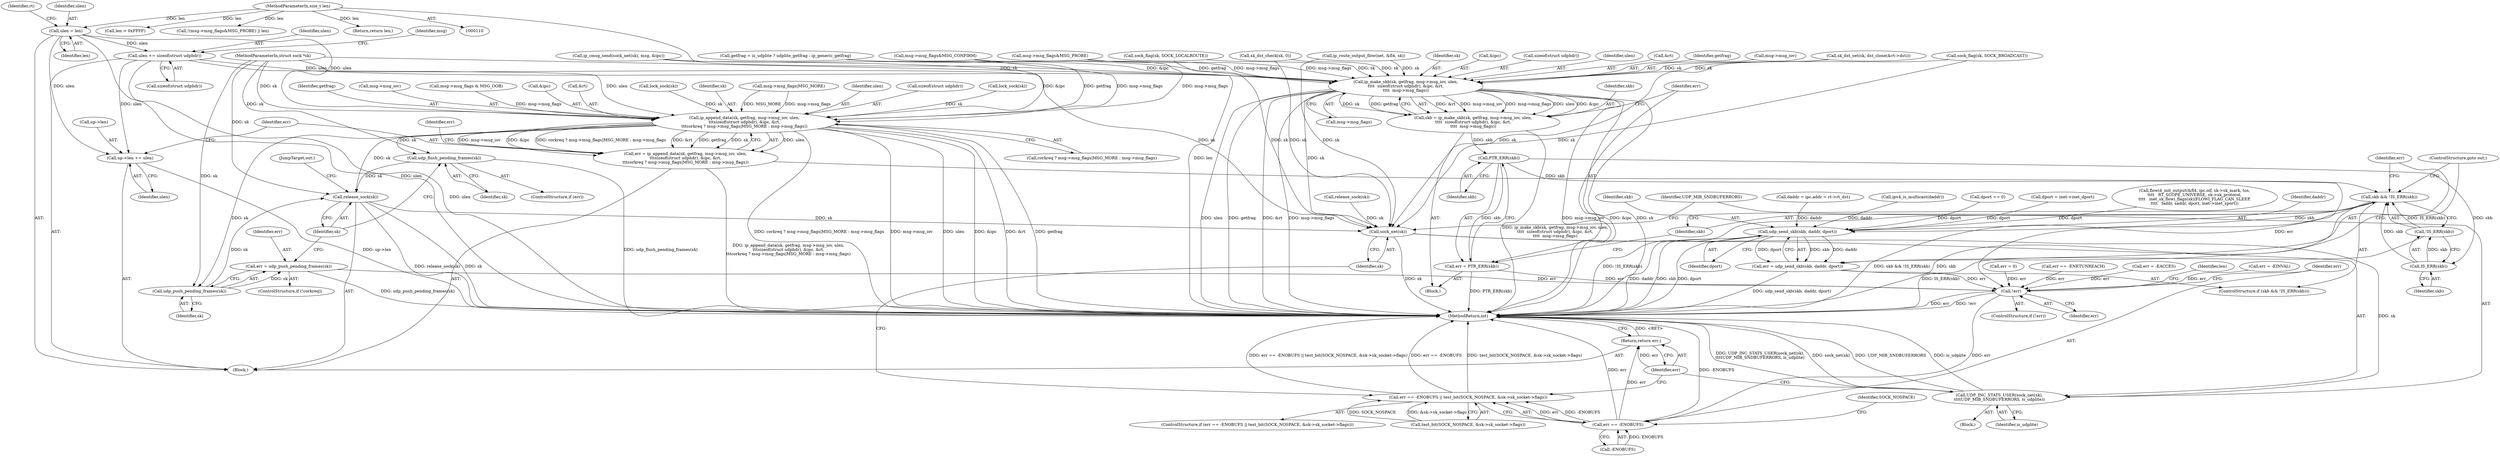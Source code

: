 digraph "0_linux_f6d8bd051c391c1c0458a30b2a7abcd939329259_32@API" {
"1000231" [label="(Call,ulen += sizeof(struct udphdr))"];
"1000128" [label="(Call,ulen = len)"];
"1000114" [label="(MethodParameterIn,size_t len)"];
"1000649" [label="(Call,ip_make_skb(sk, getfrag, msg->msg_iov, ulen,\n\t\t\t\t  sizeof(struct udphdr), &ipc, &rt,\n\t\t\t\t  msg->msg_flags))"];
"1000647" [label="(Call,skb = ip_make_skb(sk, getfrag, msg->msg_iov, ulen,\n\t\t\t\t  sizeof(struct udphdr), &ipc, &rt,\n\t\t\t\t  msg->msg_flags))"];
"1000667" [label="(Call,PTR_ERR(skb))"];
"1000665" [label="(Call,err = PTR_ERR(skb))"];
"1000804" [label="(Call,!err)"];
"1000810" [label="(Call,err == -ENOBUFS)"];
"1000809" [label="(Call,err == -ENOBUFS || test_bit(SOCK_NOSPACE, &sk->sk_socket->flags))"];
"1000828" [label="(Return,return err;)"];
"1000670" [label="(Call,skb && !IS_ERR(skb))"];
"1000677" [label="(Call,udp_send_skb(skb, daddr, dport))"];
"1000675" [label="(Call,err = udp_send_skb(skb, daddr, dport))"];
"1000673" [label="(Call,IS_ERR(skb))"];
"1000672" [label="(Call,!IS_ERR(skb))"];
"1000824" [label="(Call,sock_net(sk))"];
"1000823" [label="(Call,UDP_INC_STATS_USER(sock_net(sk),\n\t\t\t\tUDP_MIB_SNDBUFERRORS, is_udplite))"];
"1000737" [label="(Call,up->len += ulen)"];
"1000744" [label="(Call,ip_append_data(sk, getfrag, msg->msg_iov, ulen,\n\t\t\tsizeof(struct udphdr), &ipc, &rt,\n\t\t\tcorkreq ? msg->msg_flags|MSG_MORE : msg->msg_flags))"];
"1000742" [label="(Call,err = ip_append_data(sk, getfrag, msg->msg_iov, ulen,\n\t\t\tsizeof(struct udphdr), &ipc, &rt,\n\t\t\tcorkreq ? msg->msg_flags|MSG_MORE : msg->msg_flags))"];
"1000769" [label="(Call,udp_flush_pending_frames(sk))"];
"1000792" [label="(Call,release_sock(sk))"];
"1000777" [label="(Call,udp_push_pending_frames(sk))"];
"1000775" [label="(Call,err = udp_push_pending_frames(sk))"];
"1000128" [label="(Call,ulen = len)"];
"1000646" [label="(Block,)"];
"1000741" [label="(Identifier,ulen)"];
"1000232" [label="(Identifier,ulen)"];
"1000681" [label="(ControlStructure,goto out;)"];
"1000827" [label="(Identifier,is_udplite)"];
"1000652" [label="(Call,msg->msg_iov)"];
"1000671" [label="(Identifier,skb)"];
"1000839" [label="(Call,msg->msg_flags&MSG_PROBE)"];
"1000609" [label="(Call,sk_dst_set(sk, dst_clone(&rt->dst)))"];
"1000747" [label="(Call,msg->msg_iov)"];
"1000591" [label="(Call,err = -EACCES)"];
"1000178" [label="(Call,msg->msg_flags & MSG_OOB)"];
"1000461" [label="(Call,sock_flag(sk, SOCK_LOCALROUTE))"];
"1000678" [label="(Identifier,skb)"];
"1000690" [label="(Call,release_sock(sk))"];
"1000753" [label="(Call,&ipc)"];
"1000814" [label="(Call,test_bit(SOCK_NOSPACE, &sk->sk_socket->flags))"];
"1000850" [label="(MethodReturn,int)"];
"1000233" [label="(Call,sizeof(struct udphdr))"];
"1000822" [label="(Block,)"];
"1000634" [label="(Call,daddr = ipc.addr = rt->rt_dst)"];
"1000115" [label="(Block,)"];
"1000114" [label="(MethodParameterIn,size_t len)"];
"1000647" [label="(Call,skb = ip_make_skb(sk, getfrag, msg->msg_iov, ulen,\n\t\t\t\t  sizeof(struct udphdr), &ipc, &rt,\n\t\t\t\t  msg->msg_flags))"];
"1000669" [label="(ControlStructure,if (skb && !IS_ERR(skb)))"];
"1000793" [label="(Identifier,sk)"];
"1000675" [label="(Call,err = udp_send_skb(skb, daddr, dport))"];
"1000811" [label="(Identifier,err)"];
"1000772" [label="(ControlStructure,if (!corkreq))"];
"1000755" [label="(Call,&rt)"];
"1000649" [label="(Call,ip_make_skb(sk, getfrag, msg->msg_iov, ulen,\n\t\t\t\t  sizeof(struct udphdr), &ipc, &rt,\n\t\t\t\t  msg->msg_flags))"];
"1000617" [label="(Call,msg->msg_flags&MSG_CONFIRM)"];
"1000738" [label="(Call,up->len)"];
"1000603" [label="(Call,sock_flag(sk, SOCK_BROADCAST))"];
"1000769" [label="(Call,udp_flush_pending_frames(sk))"];
"1000171" [label="(Call,len > 0xFFFF)"];
"1000837" [label="(Call,!(msg->msg_flags&MSG_PROBE) || len)"];
"1000650" [label="(Identifier,sk)"];
"1000672" [label="(Call,!IS_ERR(skb))"];
"1000489" [label="(Call,ipv4_is_multicast(daddr))"];
"1000805" [label="(Identifier,err)"];
"1000288" [label="(Call,dport == 0)"];
"1000682" [label="(Call,lock_sock(sk))"];
"1000231" [label="(Call,ulen += sizeof(struct udphdr))"];
"1000807" [label="(Identifier,len)"];
"1000778" [label="(Identifier,sk)"];
"1000670" [label="(Call,skb && !IS_ERR(skb))"];
"1000310" [label="(Call,dport = inet->inet_dport)"];
"1000521" [label="(Call,sk_dst_check(sk, 0))"];
"1000351" [label="(Call,ip_cmsg_send(sock_net(sk), msg, &ipc))"];
"1000794" [label="(JumpTarget,out:)"];
"1000648" [label="(Identifier,skb)"];
"1000677" [label="(Call,udp_send_skb(skb, daddr, dport))"];
"1000658" [label="(Call,&ipc)"];
"1000737" [label="(Call,up->len += ulen)"];
"1000804" [label="(Call,!err)"];
"1000767" [label="(ControlStructure,if (err))"];
"1000130" [label="(Identifier,len)"];
"1000810" [label="(Call,err == -ENOBUFS)"];
"1000666" [label="(Identifier,err)"];
"1000742" [label="(Call,err = ip_append_data(sk, getfrag, msg->msg_iov, ulen,\n\t\t\tsizeof(struct udphdr), &ipc, &rt,\n\t\t\tcorkreq ? msg->msg_flags|MSG_MORE : msg->msg_flags))"];
"1000535" [label="(Call,flowi4_init_output(&fl4, ipc.oif, sk->sk_mark, tos,\n\t\t\t\t   RT_SCOPE_UNIVERSE, sk->sk_protocol,\n\t\t\t\t   inet_sk_flowi_flags(sk)|FLOWI_FLAG_CAN_SLEEP,\n\t\t\t\t   faddr, saddr, dport, inet->inet_sport))"];
"1000829" [label="(Identifier,err)"];
"1000777" [label="(Call,udp_push_pending_frames(sk))"];
"1000792" [label="(Call,release_sock(sk))"];
"1000656" [label="(Call,sizeof(struct udphdr))"];
"1000744" [label="(Call,ip_append_data(sk, getfrag, msg->msg_iov, ulen,\n\t\t\tsizeof(struct udphdr), &ipc, &rt,\n\t\t\tcorkreq ? msg->msg_flags|MSG_MORE : msg->msg_flags))"];
"1000826" [label="(Identifier,UDP_MIB_SNDBUFERRORS)"];
"1000776" [label="(Identifier,err)"];
"1000809" [label="(Call,err == -ENOBUFS || test_bit(SOCK_NOSPACE, &sk->sk_socket->flags))"];
"1000655" [label="(Identifier,ulen)"];
"1000692" [label="(Call,err = -EINVAL)"];
"1000665" [label="(Call,err = PTR_ERR(skb))"];
"1000679" [label="(Identifier,daddr)"];
"1000757" [label="(Call,corkreq ? msg->msg_flags|MSG_MORE : msg->msg_flags)"];
"1000134" [label="(Identifier,rt)"];
"1000815" [label="(Identifier,SOCK_NOSPACE)"];
"1000745" [label="(Identifier,sk)"];
"1000768" [label="(Identifier,err)"];
"1000825" [label="(Identifier,sk)"];
"1000662" [label="(Call,msg->msg_flags)"];
"1000680" [label="(Identifier,dport)"];
"1000759" [label="(Call,msg->msg_flags|MSG_MORE)"];
"1000667" [label="(Call,PTR_ERR(skb))"];
"1000674" [label="(Identifier,skb)"];
"1000846" [label="(Call,err = 0)"];
"1000196" [label="(Call,getfrag = is_udplite ? udplite_getfrag : ip_generic_getfrag)"];
"1000750" [label="(Identifier,ulen)"];
"1000828" [label="(Return,return err;)"];
"1000803" [label="(ControlStructure,if (!err))"];
"1000660" [label="(Call,&rt)"];
"1000775" [label="(Call,err = udp_push_pending_frames(sk))"];
"1000751" [label="(Call,sizeof(struct udphdr))"];
"1000824" [label="(Call,sock_net(sk))"];
"1000743" [label="(Identifier,err)"];
"1000237" [label="(Identifier,msg)"];
"1000129" [label="(Identifier,ulen)"];
"1000207" [label="(Call,lock_sock(sk))"];
"1000112" [label="(MethodParameterIn,struct sock *sk)"];
"1000676" [label="(Identifier,err)"];
"1000808" [label="(ControlStructure,if (err == -ENOBUFS || test_bit(SOCK_NOSPACE, &sk->sk_socket->flags)))"];
"1000806" [label="(Return,return len;)"];
"1000823" [label="(Call,UDP_INC_STATS_USER(sock_net(sk),\n\t\t\t\tUDP_MIB_SNDBUFERRORS, is_udplite))"];
"1000746" [label="(Identifier,getfrag)"];
"1000812" [label="(Call,-ENOBUFS)"];
"1000651" [label="(Identifier,getfrag)"];
"1000566" [label="(Call,ip_route_output_flow(net, &fl4, sk))"];
"1000673" [label="(Call,IS_ERR(skb))"];
"1000668" [label="(Identifier,skb)"];
"1000770" [label="(Identifier,sk)"];
"1000583" [label="(Call,err == -ENETUNREACH)"];
"1000231" -> "1000115"  [label="AST: "];
"1000231" -> "1000233"  [label="CFG: "];
"1000232" -> "1000231"  [label="AST: "];
"1000233" -> "1000231"  [label="AST: "];
"1000237" -> "1000231"  [label="CFG: "];
"1000231" -> "1000850"  [label="DDG: ulen"];
"1000128" -> "1000231"  [label="DDG: ulen"];
"1000231" -> "1000649"  [label="DDG: ulen"];
"1000231" -> "1000737"  [label="DDG: ulen"];
"1000231" -> "1000744"  [label="DDG: ulen"];
"1000128" -> "1000115"  [label="AST: "];
"1000128" -> "1000130"  [label="CFG: "];
"1000129" -> "1000128"  [label="AST: "];
"1000130" -> "1000128"  [label="AST: "];
"1000134" -> "1000128"  [label="CFG: "];
"1000128" -> "1000850"  [label="DDG: ulen"];
"1000114" -> "1000128"  [label="DDG: len"];
"1000128" -> "1000737"  [label="DDG: ulen"];
"1000128" -> "1000744"  [label="DDG: ulen"];
"1000114" -> "1000110"  [label="AST: "];
"1000114" -> "1000850"  [label="DDG: len"];
"1000114" -> "1000171"  [label="DDG: len"];
"1000114" -> "1000806"  [label="DDG: len"];
"1000114" -> "1000837"  [label="DDG: len"];
"1000649" -> "1000647"  [label="AST: "];
"1000649" -> "1000662"  [label="CFG: "];
"1000650" -> "1000649"  [label="AST: "];
"1000651" -> "1000649"  [label="AST: "];
"1000652" -> "1000649"  [label="AST: "];
"1000655" -> "1000649"  [label="AST: "];
"1000656" -> "1000649"  [label="AST: "];
"1000658" -> "1000649"  [label="AST: "];
"1000660" -> "1000649"  [label="AST: "];
"1000662" -> "1000649"  [label="AST: "];
"1000647" -> "1000649"  [label="CFG: "];
"1000649" -> "1000850"  [label="DDG: sk"];
"1000649" -> "1000850"  [label="DDG: ulen"];
"1000649" -> "1000850"  [label="DDG: getfrag"];
"1000649" -> "1000850"  [label="DDG: &rt"];
"1000649" -> "1000850"  [label="DDG: msg->msg_flags"];
"1000649" -> "1000850"  [label="DDG: msg->msg_iov"];
"1000649" -> "1000850"  [label="DDG: &ipc"];
"1000649" -> "1000647"  [label="DDG: &rt"];
"1000649" -> "1000647"  [label="DDG: msg->msg_iov"];
"1000649" -> "1000647"  [label="DDG: msg->msg_flags"];
"1000649" -> "1000647"  [label="DDG: ulen"];
"1000649" -> "1000647"  [label="DDG: &ipc"];
"1000649" -> "1000647"  [label="DDG: sk"];
"1000649" -> "1000647"  [label="DDG: getfrag"];
"1000521" -> "1000649"  [label="DDG: sk"];
"1000609" -> "1000649"  [label="DDG: sk"];
"1000603" -> "1000649"  [label="DDG: sk"];
"1000566" -> "1000649"  [label="DDG: sk"];
"1000461" -> "1000649"  [label="DDG: sk"];
"1000112" -> "1000649"  [label="DDG: sk"];
"1000196" -> "1000649"  [label="DDG: getfrag"];
"1000351" -> "1000649"  [label="DDG: &ipc"];
"1000617" -> "1000649"  [label="DDG: msg->msg_flags"];
"1000839" -> "1000649"  [label="DDG: msg->msg_flags"];
"1000649" -> "1000824"  [label="DDG: sk"];
"1000647" -> "1000646"  [label="AST: "];
"1000648" -> "1000647"  [label="AST: "];
"1000666" -> "1000647"  [label="CFG: "];
"1000647" -> "1000850"  [label="DDG: ip_make_skb(sk, getfrag, msg->msg_iov, ulen,\n\t\t\t\t  sizeof(struct udphdr), &ipc, &rt,\n\t\t\t\t  msg->msg_flags)"];
"1000647" -> "1000667"  [label="DDG: skb"];
"1000667" -> "1000665"  [label="AST: "];
"1000667" -> "1000668"  [label="CFG: "];
"1000668" -> "1000667"  [label="AST: "];
"1000665" -> "1000667"  [label="CFG: "];
"1000667" -> "1000665"  [label="DDG: skb"];
"1000667" -> "1000670"  [label="DDG: skb"];
"1000667" -> "1000673"  [label="DDG: skb"];
"1000665" -> "1000646"  [label="AST: "];
"1000666" -> "1000665"  [label="AST: "];
"1000671" -> "1000665"  [label="CFG: "];
"1000665" -> "1000850"  [label="DDG: PTR_ERR(skb)"];
"1000665" -> "1000804"  [label="DDG: err"];
"1000804" -> "1000803"  [label="AST: "];
"1000804" -> "1000805"  [label="CFG: "];
"1000805" -> "1000804"  [label="AST: "];
"1000807" -> "1000804"  [label="CFG: "];
"1000811" -> "1000804"  [label="CFG: "];
"1000804" -> "1000850"  [label="DDG: err"];
"1000804" -> "1000850"  [label="DDG: !err"];
"1000692" -> "1000804"  [label="DDG: err"];
"1000675" -> "1000804"  [label="DDG: err"];
"1000775" -> "1000804"  [label="DDG: err"];
"1000583" -> "1000804"  [label="DDG: err"];
"1000591" -> "1000804"  [label="DDG: err"];
"1000742" -> "1000804"  [label="DDG: err"];
"1000846" -> "1000804"  [label="DDG: err"];
"1000804" -> "1000810"  [label="DDG: err"];
"1000810" -> "1000809"  [label="AST: "];
"1000810" -> "1000812"  [label="CFG: "];
"1000811" -> "1000810"  [label="AST: "];
"1000812" -> "1000810"  [label="AST: "];
"1000815" -> "1000810"  [label="CFG: "];
"1000809" -> "1000810"  [label="CFG: "];
"1000810" -> "1000850"  [label="DDG: err"];
"1000810" -> "1000850"  [label="DDG: -ENOBUFS"];
"1000810" -> "1000809"  [label="DDG: err"];
"1000810" -> "1000809"  [label="DDG: -ENOBUFS"];
"1000812" -> "1000810"  [label="DDG: ENOBUFS"];
"1000810" -> "1000828"  [label="DDG: err"];
"1000809" -> "1000808"  [label="AST: "];
"1000809" -> "1000814"  [label="CFG: "];
"1000814" -> "1000809"  [label="AST: "];
"1000825" -> "1000809"  [label="CFG: "];
"1000829" -> "1000809"  [label="CFG: "];
"1000809" -> "1000850"  [label="DDG: err == -ENOBUFS"];
"1000809" -> "1000850"  [label="DDG: test_bit(SOCK_NOSPACE, &sk->sk_socket->flags)"];
"1000809" -> "1000850"  [label="DDG: err == -ENOBUFS || test_bit(SOCK_NOSPACE, &sk->sk_socket->flags)"];
"1000814" -> "1000809"  [label="DDG: SOCK_NOSPACE"];
"1000814" -> "1000809"  [label="DDG: &sk->sk_socket->flags"];
"1000828" -> "1000115"  [label="AST: "];
"1000828" -> "1000829"  [label="CFG: "];
"1000829" -> "1000828"  [label="AST: "];
"1000850" -> "1000828"  [label="CFG: "];
"1000828" -> "1000850"  [label="DDG: <RET>"];
"1000829" -> "1000828"  [label="DDG: err"];
"1000670" -> "1000669"  [label="AST: "];
"1000670" -> "1000671"  [label="CFG: "];
"1000670" -> "1000672"  [label="CFG: "];
"1000671" -> "1000670"  [label="AST: "];
"1000672" -> "1000670"  [label="AST: "];
"1000676" -> "1000670"  [label="CFG: "];
"1000681" -> "1000670"  [label="CFG: "];
"1000670" -> "1000850"  [label="DDG: !IS_ERR(skb)"];
"1000670" -> "1000850"  [label="DDG: skb && !IS_ERR(skb)"];
"1000670" -> "1000850"  [label="DDG: skb"];
"1000673" -> "1000670"  [label="DDG: skb"];
"1000672" -> "1000670"  [label="DDG: IS_ERR(skb)"];
"1000670" -> "1000677"  [label="DDG: skb"];
"1000677" -> "1000675"  [label="AST: "];
"1000677" -> "1000680"  [label="CFG: "];
"1000678" -> "1000677"  [label="AST: "];
"1000679" -> "1000677"  [label="AST: "];
"1000680" -> "1000677"  [label="AST: "];
"1000675" -> "1000677"  [label="CFG: "];
"1000677" -> "1000850"  [label="DDG: skb"];
"1000677" -> "1000850"  [label="DDG: dport"];
"1000677" -> "1000850"  [label="DDG: daddr"];
"1000677" -> "1000675"  [label="DDG: skb"];
"1000677" -> "1000675"  [label="DDG: daddr"];
"1000677" -> "1000675"  [label="DDG: dport"];
"1000634" -> "1000677"  [label="DDG: daddr"];
"1000489" -> "1000677"  [label="DDG: daddr"];
"1000310" -> "1000677"  [label="DDG: dport"];
"1000535" -> "1000677"  [label="DDG: dport"];
"1000288" -> "1000677"  [label="DDG: dport"];
"1000675" -> "1000669"  [label="AST: "];
"1000676" -> "1000675"  [label="AST: "];
"1000681" -> "1000675"  [label="CFG: "];
"1000675" -> "1000850"  [label="DDG: udp_send_skb(skb, daddr, dport)"];
"1000673" -> "1000672"  [label="AST: "];
"1000673" -> "1000674"  [label="CFG: "];
"1000674" -> "1000673"  [label="AST: "];
"1000672" -> "1000673"  [label="CFG: "];
"1000673" -> "1000672"  [label="DDG: skb"];
"1000672" -> "1000850"  [label="DDG: IS_ERR(skb)"];
"1000824" -> "1000823"  [label="AST: "];
"1000824" -> "1000825"  [label="CFG: "];
"1000825" -> "1000824"  [label="AST: "];
"1000826" -> "1000824"  [label="CFG: "];
"1000824" -> "1000850"  [label="DDG: sk"];
"1000824" -> "1000823"  [label="DDG: sk"];
"1000609" -> "1000824"  [label="DDG: sk"];
"1000603" -> "1000824"  [label="DDG: sk"];
"1000566" -> "1000824"  [label="DDG: sk"];
"1000461" -> "1000824"  [label="DDG: sk"];
"1000690" -> "1000824"  [label="DDG: sk"];
"1000792" -> "1000824"  [label="DDG: sk"];
"1000521" -> "1000824"  [label="DDG: sk"];
"1000112" -> "1000824"  [label="DDG: sk"];
"1000823" -> "1000822"  [label="AST: "];
"1000823" -> "1000827"  [label="CFG: "];
"1000826" -> "1000823"  [label="AST: "];
"1000827" -> "1000823"  [label="AST: "];
"1000829" -> "1000823"  [label="CFG: "];
"1000823" -> "1000850"  [label="DDG: is_udplite"];
"1000823" -> "1000850"  [label="DDG: sock_net(sk)"];
"1000823" -> "1000850"  [label="DDG: UDP_INC_STATS_USER(sock_net(sk),\n\t\t\t\tUDP_MIB_SNDBUFERRORS, is_udplite)"];
"1000823" -> "1000850"  [label="DDG: UDP_MIB_SNDBUFERRORS"];
"1000737" -> "1000115"  [label="AST: "];
"1000737" -> "1000741"  [label="CFG: "];
"1000738" -> "1000737"  [label="AST: "];
"1000741" -> "1000737"  [label="AST: "];
"1000743" -> "1000737"  [label="CFG: "];
"1000737" -> "1000850"  [label="DDG: up->len"];
"1000744" -> "1000742"  [label="AST: "];
"1000744" -> "1000757"  [label="CFG: "];
"1000745" -> "1000744"  [label="AST: "];
"1000746" -> "1000744"  [label="AST: "];
"1000747" -> "1000744"  [label="AST: "];
"1000750" -> "1000744"  [label="AST: "];
"1000751" -> "1000744"  [label="AST: "];
"1000753" -> "1000744"  [label="AST: "];
"1000755" -> "1000744"  [label="AST: "];
"1000757" -> "1000744"  [label="AST: "];
"1000742" -> "1000744"  [label="CFG: "];
"1000744" -> "1000850"  [label="DDG: corkreq ? msg->msg_flags|MSG_MORE : msg->msg_flags"];
"1000744" -> "1000850"  [label="DDG: msg->msg_iov"];
"1000744" -> "1000850"  [label="DDG: ulen"];
"1000744" -> "1000850"  [label="DDG: &ipc"];
"1000744" -> "1000850"  [label="DDG: &rt"];
"1000744" -> "1000850"  [label="DDG: getfrag"];
"1000744" -> "1000742"  [label="DDG: ulen"];
"1000744" -> "1000742"  [label="DDG: msg->msg_iov"];
"1000744" -> "1000742"  [label="DDG: &ipc"];
"1000744" -> "1000742"  [label="DDG: corkreq ? msg->msg_flags|MSG_MORE : msg->msg_flags"];
"1000744" -> "1000742"  [label="DDG: &rt"];
"1000744" -> "1000742"  [label="DDG: getfrag"];
"1000744" -> "1000742"  [label="DDG: sk"];
"1000682" -> "1000744"  [label="DDG: sk"];
"1000207" -> "1000744"  [label="DDG: sk"];
"1000112" -> "1000744"  [label="DDG: sk"];
"1000196" -> "1000744"  [label="DDG: getfrag"];
"1000351" -> "1000744"  [label="DDG: &ipc"];
"1000759" -> "1000744"  [label="DDG: msg->msg_flags"];
"1000759" -> "1000744"  [label="DDG: MSG_MORE"];
"1000617" -> "1000744"  [label="DDG: msg->msg_flags"];
"1000178" -> "1000744"  [label="DDG: msg->msg_flags"];
"1000839" -> "1000744"  [label="DDG: msg->msg_flags"];
"1000744" -> "1000769"  [label="DDG: sk"];
"1000744" -> "1000777"  [label="DDG: sk"];
"1000744" -> "1000792"  [label="DDG: sk"];
"1000742" -> "1000115"  [label="AST: "];
"1000743" -> "1000742"  [label="AST: "];
"1000768" -> "1000742"  [label="CFG: "];
"1000742" -> "1000850"  [label="DDG: ip_append_data(sk, getfrag, msg->msg_iov, ulen,\n\t\t\tsizeof(struct udphdr), &ipc, &rt,\n\t\t\tcorkreq ? msg->msg_flags|MSG_MORE : msg->msg_flags)"];
"1000769" -> "1000767"  [label="AST: "];
"1000769" -> "1000770"  [label="CFG: "];
"1000770" -> "1000769"  [label="AST: "];
"1000793" -> "1000769"  [label="CFG: "];
"1000769" -> "1000850"  [label="DDG: udp_flush_pending_frames(sk)"];
"1000112" -> "1000769"  [label="DDG: sk"];
"1000769" -> "1000792"  [label="DDG: sk"];
"1000792" -> "1000115"  [label="AST: "];
"1000792" -> "1000793"  [label="CFG: "];
"1000793" -> "1000792"  [label="AST: "];
"1000794" -> "1000792"  [label="CFG: "];
"1000792" -> "1000850"  [label="DDG: release_sock(sk)"];
"1000792" -> "1000850"  [label="DDG: sk"];
"1000777" -> "1000792"  [label="DDG: sk"];
"1000112" -> "1000792"  [label="DDG: sk"];
"1000777" -> "1000775"  [label="AST: "];
"1000777" -> "1000778"  [label="CFG: "];
"1000778" -> "1000777"  [label="AST: "];
"1000775" -> "1000777"  [label="CFG: "];
"1000777" -> "1000775"  [label="DDG: sk"];
"1000112" -> "1000777"  [label="DDG: sk"];
"1000775" -> "1000772"  [label="AST: "];
"1000776" -> "1000775"  [label="AST: "];
"1000793" -> "1000775"  [label="CFG: "];
"1000775" -> "1000850"  [label="DDG: udp_push_pending_frames(sk)"];
}
